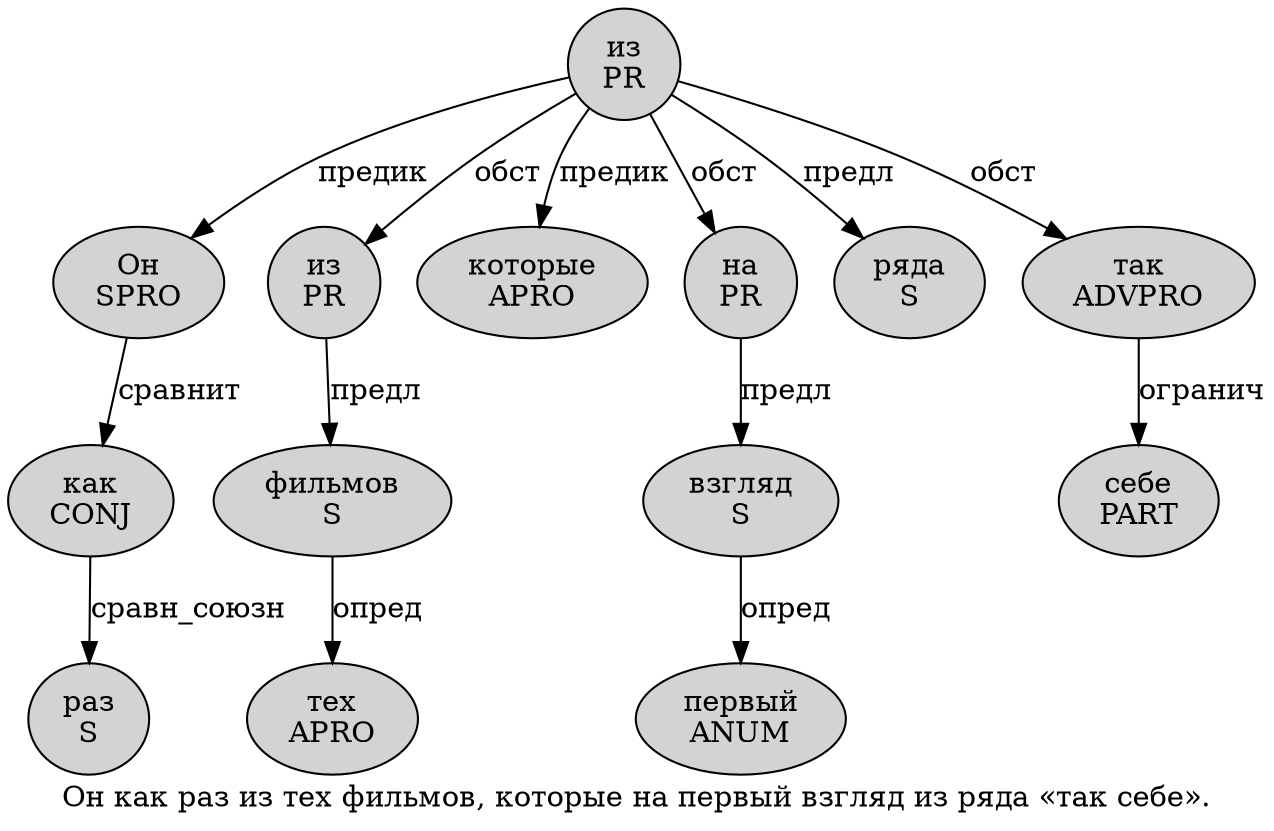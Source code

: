 digraph SENTENCE_985 {
	graph [label="Он как раз из тех фильмов, которые на первый взгляд из ряда «так себе»."]
	node [style=filled]
		0 [label="Он
SPRO" color="" fillcolor=lightgray penwidth=1 shape=ellipse]
		1 [label="как
CONJ" color="" fillcolor=lightgray penwidth=1 shape=ellipse]
		2 [label="раз
S" color="" fillcolor=lightgray penwidth=1 shape=ellipse]
		3 [label="из
PR" color="" fillcolor=lightgray penwidth=1 shape=ellipse]
		4 [label="тех
APRO" color="" fillcolor=lightgray penwidth=1 shape=ellipse]
		5 [label="фильмов
S" color="" fillcolor=lightgray penwidth=1 shape=ellipse]
		7 [label="которые
APRO" color="" fillcolor=lightgray penwidth=1 shape=ellipse]
		8 [label="на
PR" color="" fillcolor=lightgray penwidth=1 shape=ellipse]
		9 [label="первый
ANUM" color="" fillcolor=lightgray penwidth=1 shape=ellipse]
		10 [label="взгляд
S" color="" fillcolor=lightgray penwidth=1 shape=ellipse]
		11 [label="из
PR" color="" fillcolor=lightgray penwidth=1 shape=ellipse]
		12 [label="ряда
S" color="" fillcolor=lightgray penwidth=1 shape=ellipse]
		14 [label="так
ADVPRO" color="" fillcolor=lightgray penwidth=1 shape=ellipse]
		15 [label="себе
PART" color="" fillcolor=lightgray penwidth=1 shape=ellipse]
			14 -> 15 [label="огранич"]
			1 -> 2 [label="сравн_союзн"]
			0 -> 1 [label="сравнит"]
			3 -> 5 [label="предл"]
			10 -> 9 [label="опред"]
			11 -> 0 [label="предик"]
			11 -> 3 [label="обст"]
			11 -> 7 [label="предик"]
			11 -> 8 [label="обст"]
			11 -> 12 [label="предл"]
			11 -> 14 [label="обст"]
			5 -> 4 [label="опред"]
			8 -> 10 [label="предл"]
}